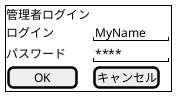 @startsalt
{+
  管理者ログイン
  ログイン    | "MyName   "
  パスワード | "****     "
  [   OK   ] | [キャンセル]
}
@enduml

